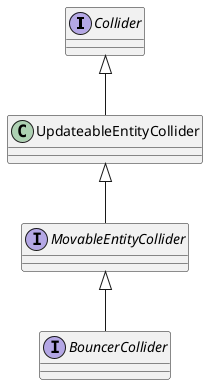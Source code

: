 @startuml
interface Collider
interface MovableEntityCollider
interface BouncerCollider

BouncerCollider -u-|> MovableEntityCollider

UpdateableEntityCollider -u-|> Collider

MovableEntityCollider -u-|> UpdateableEntityCollider	
@enduml
